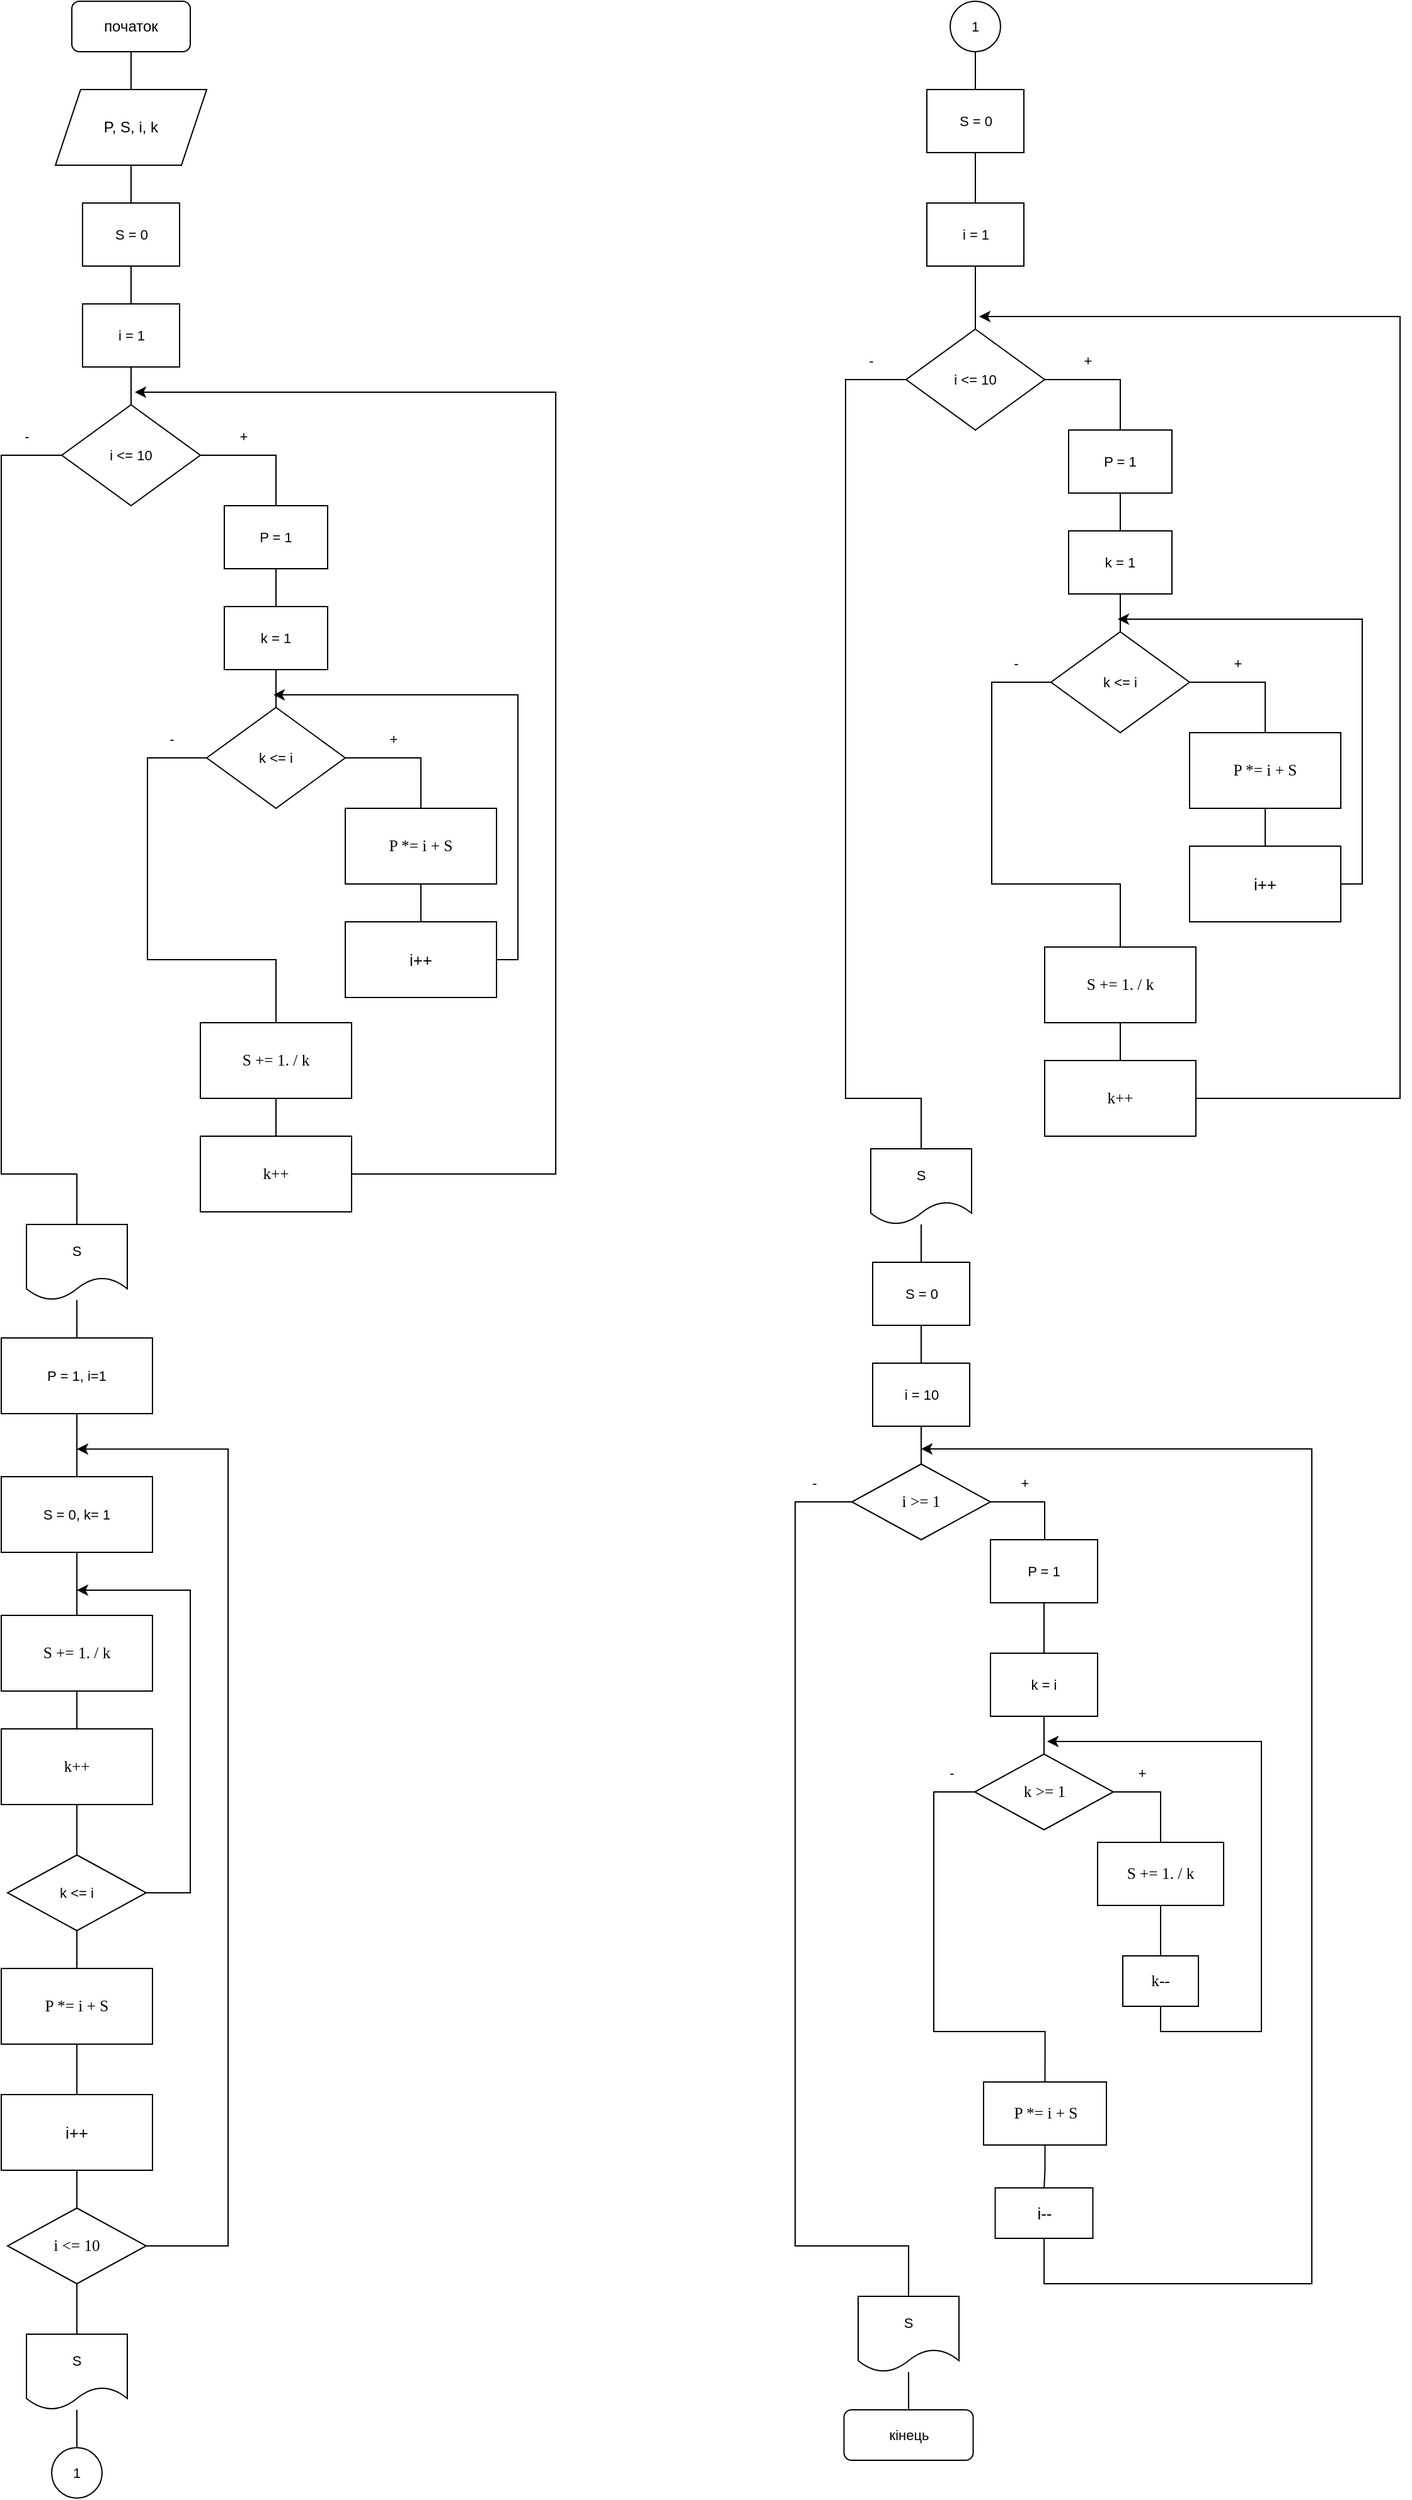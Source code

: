 <mxfile version="24.7.16">
  <diagram name="Сторінка-1" id="D6tI5AduePsdRQDRufaY">
    <mxGraphModel dx="1518" dy="614" grid="1" gridSize="10" guides="1" tooltips="1" connect="1" arrows="1" fold="1" page="1" pageScale="1" pageWidth="827" pageHeight="1169" math="0" shadow="0">
      <root>
        <mxCell id="0" />
        <mxCell id="1" parent="0" />
        <mxCell id="GrpmCBo9e22xvNcF5VD7-3" value="" style="edgeStyle=orthogonalEdgeStyle;rounded=0;orthogonalLoop=1;jettySize=auto;html=1;endArrow=none;endFill=0;" parent="1" source="GrpmCBo9e22xvNcF5VD7-1" target="GrpmCBo9e22xvNcF5VD7-2" edge="1">
          <mxGeometry relative="1" as="geometry" />
        </mxCell>
        <mxCell id="GrpmCBo9e22xvNcF5VD7-1" value="початок" style="rounded=1;whiteSpace=wrap;html=1;" parent="1" vertex="1">
          <mxGeometry x="56" y="20" width="94" height="40" as="geometry" />
        </mxCell>
        <mxCell id="GrpmCBo9e22xvNcF5VD7-5" value="" style="edgeStyle=orthogonalEdgeStyle;shape=connector;rounded=0;orthogonalLoop=1;jettySize=auto;html=1;strokeColor=default;align=center;verticalAlign=middle;fontFamily=Helvetica;fontSize=11;fontColor=default;labelBackgroundColor=default;endArrow=none;endFill=0;" parent="1" source="GrpmCBo9e22xvNcF5VD7-2" target="GrpmCBo9e22xvNcF5VD7-4" edge="1">
          <mxGeometry relative="1" as="geometry" />
        </mxCell>
        <mxCell id="GrpmCBo9e22xvNcF5VD7-2" value="P, S, i, k" style="shape=parallelogram;perimeter=parallelogramPerimeter;whiteSpace=wrap;html=1;fixedSize=1;" parent="1" vertex="1">
          <mxGeometry x="43" y="90" width="120" height="60" as="geometry" />
        </mxCell>
        <mxCell id="GrpmCBo9e22xvNcF5VD7-7" value="" style="edgeStyle=orthogonalEdgeStyle;shape=connector;rounded=0;orthogonalLoop=1;jettySize=auto;html=1;strokeColor=default;align=center;verticalAlign=middle;fontFamily=Helvetica;fontSize=11;fontColor=default;labelBackgroundColor=default;endArrow=none;endFill=0;" parent="1" source="GrpmCBo9e22xvNcF5VD7-4" target="GrpmCBo9e22xvNcF5VD7-6" edge="1">
          <mxGeometry relative="1" as="geometry" />
        </mxCell>
        <mxCell id="GrpmCBo9e22xvNcF5VD7-4" value="S = 0" style="rounded=0;whiteSpace=wrap;html=1;fontFamily=Helvetica;fontSize=11;fontColor=default;labelBackgroundColor=default;" parent="1" vertex="1">
          <mxGeometry x="64.5" y="180" width="77" height="50" as="geometry" />
        </mxCell>
        <mxCell id="GrpmCBo9e22xvNcF5VD7-9" value="" style="edgeStyle=orthogonalEdgeStyle;shape=connector;rounded=0;orthogonalLoop=1;jettySize=auto;html=1;strokeColor=default;align=center;verticalAlign=middle;fontFamily=Helvetica;fontSize=11;fontColor=default;labelBackgroundColor=default;endArrow=none;endFill=0;" parent="1" source="GrpmCBo9e22xvNcF5VD7-6" target="GrpmCBo9e22xvNcF5VD7-8" edge="1">
          <mxGeometry relative="1" as="geometry" />
        </mxCell>
        <mxCell id="GrpmCBo9e22xvNcF5VD7-6" value="i = 1" style="rounded=0;whiteSpace=wrap;html=1;fontFamily=Helvetica;fontSize=11;fontColor=default;labelBackgroundColor=default;" parent="1" vertex="1">
          <mxGeometry x="64.5" y="260" width="77" height="50" as="geometry" />
        </mxCell>
        <mxCell id="GrpmCBo9e22xvNcF5VD7-11" value="" style="edgeStyle=orthogonalEdgeStyle;shape=connector;rounded=0;orthogonalLoop=1;jettySize=auto;html=1;strokeColor=default;align=center;verticalAlign=middle;fontFamily=Helvetica;fontSize=11;fontColor=default;labelBackgroundColor=default;endArrow=none;endFill=0;" parent="1" source="GrpmCBo9e22xvNcF5VD7-8" target="GrpmCBo9e22xvNcF5VD7-10" edge="1">
          <mxGeometry relative="1" as="geometry">
            <Array as="points">
              <mxPoint x="218" y="380" />
            </Array>
          </mxGeometry>
        </mxCell>
        <mxCell id="GrpmCBo9e22xvNcF5VD7-30" style="edgeStyle=orthogonalEdgeStyle;shape=connector;rounded=0;orthogonalLoop=1;jettySize=auto;html=1;entryX=0.5;entryY=0;entryDx=0;entryDy=0;strokeColor=default;align=center;verticalAlign=middle;fontFamily=Helvetica;fontSize=11;fontColor=default;labelBackgroundColor=default;endArrow=none;endFill=0;" parent="1" source="GrpmCBo9e22xvNcF5VD7-8" target="GrpmCBo9e22xvNcF5VD7-29" edge="1">
          <mxGeometry relative="1" as="geometry">
            <Array as="points">
              <mxPoint y="380" />
              <mxPoint y="950" />
              <mxPoint x="60" y="950" />
            </Array>
          </mxGeometry>
        </mxCell>
        <mxCell id="GrpmCBo9e22xvNcF5VD7-8" value="i &amp;lt;= 10" style="rhombus;whiteSpace=wrap;html=1;fontFamily=Helvetica;fontSize=11;fontColor=default;labelBackgroundColor=default;" parent="1" vertex="1">
          <mxGeometry x="48" y="340" width="110" height="80" as="geometry" />
        </mxCell>
        <mxCell id="GrpmCBo9e22xvNcF5VD7-13" value="" style="edgeStyle=orthogonalEdgeStyle;shape=connector;rounded=0;orthogonalLoop=1;jettySize=auto;html=1;strokeColor=default;align=center;verticalAlign=middle;fontFamily=Helvetica;fontSize=11;fontColor=default;labelBackgroundColor=default;endArrow=none;endFill=0;" parent="1" source="GrpmCBo9e22xvNcF5VD7-10" target="GrpmCBo9e22xvNcF5VD7-12" edge="1">
          <mxGeometry relative="1" as="geometry" />
        </mxCell>
        <mxCell id="GrpmCBo9e22xvNcF5VD7-10" value="P = 1" style="whiteSpace=wrap;html=1;fontSize=11;labelBackgroundColor=default;" parent="1" vertex="1">
          <mxGeometry x="177" y="420" width="82" height="50" as="geometry" />
        </mxCell>
        <mxCell id="GrpmCBo9e22xvNcF5VD7-15" value="" style="edgeStyle=orthogonalEdgeStyle;shape=connector;rounded=0;orthogonalLoop=1;jettySize=auto;html=1;strokeColor=default;align=center;verticalAlign=middle;fontFamily=Helvetica;fontSize=11;fontColor=default;labelBackgroundColor=default;endArrow=none;endFill=0;" parent="1" source="GrpmCBo9e22xvNcF5VD7-12" target="GrpmCBo9e22xvNcF5VD7-14" edge="1">
          <mxGeometry relative="1" as="geometry" />
        </mxCell>
        <mxCell id="GrpmCBo9e22xvNcF5VD7-12" value="k = 1" style="whiteSpace=wrap;html=1;fontSize=11;labelBackgroundColor=default;" parent="1" vertex="1">
          <mxGeometry x="177" y="500" width="82" height="50" as="geometry" />
        </mxCell>
        <mxCell id="GrpmCBo9e22xvNcF5VD7-17" value="" style="edgeStyle=orthogonalEdgeStyle;shape=connector;rounded=0;orthogonalLoop=1;jettySize=auto;html=1;strokeColor=default;align=center;verticalAlign=middle;fontFamily=Helvetica;fontSize=11;fontColor=default;labelBackgroundColor=default;endArrow=none;endFill=0;" parent="1" source="GrpmCBo9e22xvNcF5VD7-14" target="GrpmCBo9e22xvNcF5VD7-16" edge="1">
          <mxGeometry relative="1" as="geometry">
            <Array as="points">
              <mxPoint x="333" y="620" />
            </Array>
          </mxGeometry>
        </mxCell>
        <mxCell id="GrpmCBo9e22xvNcF5VD7-22" style="edgeStyle=orthogonalEdgeStyle;shape=connector;rounded=0;orthogonalLoop=1;jettySize=auto;html=1;entryX=0.5;entryY=0;entryDx=0;entryDy=0;strokeColor=default;align=center;verticalAlign=middle;fontFamily=Helvetica;fontSize=11;fontColor=default;labelBackgroundColor=default;endArrow=none;endFill=0;" parent="1" source="GrpmCBo9e22xvNcF5VD7-14" target="GrpmCBo9e22xvNcF5VD7-21" edge="1">
          <mxGeometry relative="1" as="geometry">
            <Array as="points">
              <mxPoint x="116" y="620" />
              <mxPoint x="116" y="780" />
              <mxPoint x="218" y="780" />
            </Array>
          </mxGeometry>
        </mxCell>
        <mxCell id="GrpmCBo9e22xvNcF5VD7-14" value="k &amp;lt;= i" style="rhombus;whiteSpace=wrap;html=1;fontFamily=Helvetica;fontSize=11;fontColor=default;labelBackgroundColor=default;" parent="1" vertex="1">
          <mxGeometry x="163" y="580" width="110" height="80" as="geometry" />
        </mxCell>
        <mxCell id="GrpmCBo9e22xvNcF5VD7-19" value="" style="edgeStyle=orthogonalEdgeStyle;shape=connector;rounded=0;orthogonalLoop=1;jettySize=auto;html=1;strokeColor=default;align=center;verticalAlign=middle;fontFamily=Helvetica;fontSize=11;fontColor=default;labelBackgroundColor=default;endArrow=none;endFill=0;" parent="1" source="GrpmCBo9e22xvNcF5VD7-16" target="GrpmCBo9e22xvNcF5VD7-18" edge="1">
          <mxGeometry relative="1" as="geometry" />
        </mxCell>
        <mxCell id="GrpmCBo9e22xvNcF5VD7-16" value="&lt;span style=&quot;font-family: &amp;quot;Cascadia Mono&amp;quot;; font-size: 12.667px;&quot;&gt;P *= i + S&lt;/span&gt;" style="whiteSpace=wrap;html=1;fontSize=11;labelBackgroundColor=default;" parent="1" vertex="1">
          <mxGeometry x="273" y="660" width="120" height="60" as="geometry" />
        </mxCell>
        <mxCell id="GrpmCBo9e22xvNcF5VD7-20" style="edgeStyle=orthogonalEdgeStyle;shape=connector;rounded=0;orthogonalLoop=1;jettySize=auto;html=1;strokeColor=default;align=center;verticalAlign=middle;fontFamily=Helvetica;fontSize=11;fontColor=default;labelBackgroundColor=default;endArrow=classic;endFill=1;" parent="1" source="GrpmCBo9e22xvNcF5VD7-18" edge="1">
          <mxGeometry relative="1" as="geometry">
            <mxPoint x="216" y="570" as="targetPoint" />
            <Array as="points">
              <mxPoint x="410" y="780" />
              <mxPoint x="410" y="570" />
            </Array>
          </mxGeometry>
        </mxCell>
        <mxCell id="GrpmCBo9e22xvNcF5VD7-18" value="i++" style="whiteSpace=wrap;html=1;fontSize=13;labelBackgroundColor=default;" parent="1" vertex="1">
          <mxGeometry x="273" y="750" width="120" height="60" as="geometry" />
        </mxCell>
        <mxCell id="GrpmCBo9e22xvNcF5VD7-24" value="" style="edgeStyle=orthogonalEdgeStyle;shape=connector;rounded=0;orthogonalLoop=1;jettySize=auto;html=1;strokeColor=default;align=center;verticalAlign=middle;fontFamily=Helvetica;fontSize=11;fontColor=default;labelBackgroundColor=default;endArrow=none;endFill=0;" parent="1" source="GrpmCBo9e22xvNcF5VD7-21" target="GrpmCBo9e22xvNcF5VD7-23" edge="1">
          <mxGeometry relative="1" as="geometry" />
        </mxCell>
        <mxCell id="GrpmCBo9e22xvNcF5VD7-21" value="&lt;span style=&quot;font-family: &amp;quot;Cascadia Mono&amp;quot;; font-size: 12.667px;&quot;&gt;S += 1. / k&lt;/span&gt;" style="whiteSpace=wrap;html=1;fontSize=11;labelBackgroundColor=default;" parent="1" vertex="1">
          <mxGeometry x="158" y="830" width="120" height="60" as="geometry" />
        </mxCell>
        <mxCell id="GrpmCBo9e22xvNcF5VD7-25" style="edgeStyle=orthogonalEdgeStyle;shape=connector;rounded=0;orthogonalLoop=1;jettySize=auto;html=1;strokeColor=default;align=center;verticalAlign=middle;fontFamily=Helvetica;fontSize=11;fontColor=default;labelBackgroundColor=default;endArrow=classic;endFill=1;" parent="1" source="GrpmCBo9e22xvNcF5VD7-23" edge="1">
          <mxGeometry relative="1" as="geometry">
            <mxPoint x="106" y="330" as="targetPoint" />
            <Array as="points">
              <mxPoint x="440" y="950" />
              <mxPoint x="440" y="330" />
            </Array>
          </mxGeometry>
        </mxCell>
        <mxCell id="GrpmCBo9e22xvNcF5VD7-23" value="&lt;font face=&quot;Cascadia Mono&quot;&gt;&lt;span style=&quot;font-size: 12.667px;&quot;&gt;k++&lt;/span&gt;&lt;/font&gt;" style="whiteSpace=wrap;html=1;fontSize=11;labelBackgroundColor=default;" parent="1" vertex="1">
          <mxGeometry x="158" y="920" width="120" height="60" as="geometry" />
        </mxCell>
        <mxCell id="GrpmCBo9e22xvNcF5VD7-26" value="+" style="text;html=1;align=center;verticalAlign=middle;resizable=0;points=[];autosize=1;strokeColor=none;fillColor=none;fontFamily=Helvetica;fontSize=11;fontColor=default;labelBackgroundColor=default;" parent="1" vertex="1">
          <mxGeometry x="296" y="590" width="30" height="30" as="geometry" />
        </mxCell>
        <mxCell id="GrpmCBo9e22xvNcF5VD7-27" value="+" style="text;html=1;align=center;verticalAlign=middle;resizable=0;points=[];autosize=1;strokeColor=none;fillColor=none;fontFamily=Helvetica;fontSize=11;fontColor=default;labelBackgroundColor=default;" parent="1" vertex="1">
          <mxGeometry x="177" y="350" width="30" height="30" as="geometry" />
        </mxCell>
        <mxCell id="GrpmCBo9e22xvNcF5VD7-28" value="-" style="text;html=1;align=center;verticalAlign=middle;resizable=0;points=[];autosize=1;strokeColor=none;fillColor=none;fontFamily=Helvetica;fontSize=11;fontColor=default;labelBackgroundColor=default;" parent="1" vertex="1">
          <mxGeometry x="120" y="590" width="30" height="30" as="geometry" />
        </mxCell>
        <mxCell id="GrpmCBo9e22xvNcF5VD7-32" value="" style="edgeStyle=orthogonalEdgeStyle;shape=connector;rounded=0;orthogonalLoop=1;jettySize=auto;html=1;strokeColor=default;align=center;verticalAlign=middle;fontFamily=Helvetica;fontSize=11;fontColor=default;labelBackgroundColor=default;endArrow=none;endFill=0;entryX=0.5;entryY=0;entryDx=0;entryDy=0;" parent="1" source="GrpmCBo9e22xvNcF5VD7-29" target="GrpmCBo9e22xvNcF5VD7-33" edge="1">
          <mxGeometry relative="1" as="geometry">
            <mxPoint x="60" y="1080.0" as="targetPoint" />
          </mxGeometry>
        </mxCell>
        <mxCell id="GrpmCBo9e22xvNcF5VD7-29" value="S" style="shape=document;whiteSpace=wrap;html=1;boundedLbl=1;fontFamily=Helvetica;fontSize=11;fontColor=default;labelBackgroundColor=default;" parent="1" vertex="1">
          <mxGeometry x="20" y="990" width="80" height="60" as="geometry" />
        </mxCell>
        <mxCell id="GrpmCBo9e22xvNcF5VD7-36" value="" style="edgeStyle=orthogonalEdgeStyle;shape=connector;rounded=0;orthogonalLoop=1;jettySize=auto;html=1;strokeColor=default;align=center;verticalAlign=middle;fontFamily=Helvetica;fontSize=11;fontColor=default;labelBackgroundColor=default;endArrow=none;endFill=0;" parent="1" source="GrpmCBo9e22xvNcF5VD7-33" target="GrpmCBo9e22xvNcF5VD7-35" edge="1">
          <mxGeometry relative="1" as="geometry" />
        </mxCell>
        <mxCell id="GrpmCBo9e22xvNcF5VD7-33" value="P = 1, i=1" style="whiteSpace=wrap;html=1;fontSize=11;labelBackgroundColor=default;" parent="1" vertex="1">
          <mxGeometry y="1080" width="120" height="60" as="geometry" />
        </mxCell>
        <mxCell id="GrpmCBo9e22xvNcF5VD7-38" value="" style="edgeStyle=orthogonalEdgeStyle;shape=connector;rounded=0;orthogonalLoop=1;jettySize=auto;html=1;strokeColor=default;align=center;verticalAlign=middle;fontFamily=Helvetica;fontSize=11;fontColor=default;labelBackgroundColor=default;endArrow=none;endFill=0;" parent="1" source="GrpmCBo9e22xvNcF5VD7-35" target="GrpmCBo9e22xvNcF5VD7-37" edge="1">
          <mxGeometry relative="1" as="geometry" />
        </mxCell>
        <mxCell id="GrpmCBo9e22xvNcF5VD7-35" value="S = 0, k= 1" style="whiteSpace=wrap;html=1;fontSize=11;labelBackgroundColor=default;" parent="1" vertex="1">
          <mxGeometry y="1190" width="120" height="60" as="geometry" />
        </mxCell>
        <mxCell id="GrpmCBo9e22xvNcF5VD7-40" value="" style="edgeStyle=orthogonalEdgeStyle;shape=connector;rounded=0;orthogonalLoop=1;jettySize=auto;html=1;strokeColor=default;align=center;verticalAlign=middle;fontFamily=Helvetica;fontSize=11;fontColor=default;labelBackgroundColor=default;endArrow=none;endFill=0;" parent="1" source="GrpmCBo9e22xvNcF5VD7-37" target="GrpmCBo9e22xvNcF5VD7-39" edge="1">
          <mxGeometry relative="1" as="geometry" />
        </mxCell>
        <mxCell id="GrpmCBo9e22xvNcF5VD7-37" value="&lt;span style=&quot;font-family: &amp;quot;Cascadia Mono&amp;quot;; font-size: 12.667px;&quot;&gt;S += 1. / k&lt;/span&gt;" style="whiteSpace=wrap;html=1;fontSize=11;labelBackgroundColor=default;" parent="1" vertex="1">
          <mxGeometry y="1300" width="120" height="60" as="geometry" />
        </mxCell>
        <mxCell id="GrpmCBo9e22xvNcF5VD7-42" value="" style="edgeStyle=orthogonalEdgeStyle;shape=connector;rounded=0;orthogonalLoop=1;jettySize=auto;html=1;strokeColor=default;align=center;verticalAlign=middle;fontFamily=Helvetica;fontSize=11;fontColor=default;labelBackgroundColor=default;endArrow=none;endFill=0;" parent="1" source="GrpmCBo9e22xvNcF5VD7-39" target="GrpmCBo9e22xvNcF5VD7-41" edge="1">
          <mxGeometry relative="1" as="geometry" />
        </mxCell>
        <mxCell id="GrpmCBo9e22xvNcF5VD7-39" value="&lt;font face=&quot;Cascadia Mono&quot;&gt;&lt;span style=&quot;font-size: 12.667px;&quot;&gt;k++&lt;/span&gt;&lt;/font&gt;" style="whiteSpace=wrap;html=1;fontSize=11;labelBackgroundColor=default;" parent="1" vertex="1">
          <mxGeometry y="1390" width="120" height="60" as="geometry" />
        </mxCell>
        <mxCell id="GrpmCBo9e22xvNcF5VD7-43" style="edgeStyle=orthogonalEdgeStyle;shape=connector;rounded=0;orthogonalLoop=1;jettySize=auto;html=1;strokeColor=default;align=center;verticalAlign=middle;fontFamily=Helvetica;fontSize=11;fontColor=default;labelBackgroundColor=default;endArrow=classic;endFill=1;" parent="1" source="GrpmCBo9e22xvNcF5VD7-41" edge="1">
          <mxGeometry relative="1" as="geometry">
            <mxPoint x="60" y="1280" as="targetPoint" />
            <Array as="points">
              <mxPoint x="150" y="1520" />
              <mxPoint x="150" y="1280" />
            </Array>
          </mxGeometry>
        </mxCell>
        <mxCell id="GrpmCBo9e22xvNcF5VD7-45" value="" style="edgeStyle=orthogonalEdgeStyle;shape=connector;rounded=0;orthogonalLoop=1;jettySize=auto;html=1;strokeColor=default;align=center;verticalAlign=middle;fontFamily=Helvetica;fontSize=11;fontColor=default;labelBackgroundColor=default;endArrow=none;endFill=0;" parent="1" source="GrpmCBo9e22xvNcF5VD7-41" target="GrpmCBo9e22xvNcF5VD7-44" edge="1">
          <mxGeometry relative="1" as="geometry" />
        </mxCell>
        <mxCell id="GrpmCBo9e22xvNcF5VD7-41" value="k &amp;lt;= i" style="rhombus;whiteSpace=wrap;html=1;fontFamily=Helvetica;fontSize=11;fontColor=default;labelBackgroundColor=default;" parent="1" vertex="1">
          <mxGeometry x="5" y="1490" width="110" height="60" as="geometry" />
        </mxCell>
        <mxCell id="GrpmCBo9e22xvNcF5VD7-47" value="" style="edgeStyle=orthogonalEdgeStyle;shape=connector;rounded=0;orthogonalLoop=1;jettySize=auto;html=1;strokeColor=default;align=center;verticalAlign=middle;fontFamily=Helvetica;fontSize=11;fontColor=default;labelBackgroundColor=default;endArrow=none;endFill=0;" parent="1" source="GrpmCBo9e22xvNcF5VD7-44" target="GrpmCBo9e22xvNcF5VD7-46" edge="1">
          <mxGeometry relative="1" as="geometry" />
        </mxCell>
        <mxCell id="GrpmCBo9e22xvNcF5VD7-44" value="&lt;span style=&quot;font-family: &amp;quot;Cascadia Mono&amp;quot;; font-size: 12.667px;&quot;&gt;P *= i + S&lt;/span&gt;" style="whiteSpace=wrap;html=1;fontSize=11;labelBackgroundColor=default;" parent="1" vertex="1">
          <mxGeometry y="1580" width="120" height="60" as="geometry" />
        </mxCell>
        <mxCell id="GrpmCBo9e22xvNcF5VD7-49" value="" style="edgeStyle=orthogonalEdgeStyle;shape=connector;rounded=0;orthogonalLoop=1;jettySize=auto;html=1;strokeColor=default;align=center;verticalAlign=middle;fontFamily=Helvetica;fontSize=11;fontColor=default;labelBackgroundColor=default;endArrow=none;endFill=0;" parent="1" source="GrpmCBo9e22xvNcF5VD7-46" target="GrpmCBo9e22xvNcF5VD7-48" edge="1">
          <mxGeometry relative="1" as="geometry" />
        </mxCell>
        <mxCell id="GrpmCBo9e22xvNcF5VD7-46" value="i++" style="whiteSpace=wrap;html=1;fontSize=13;labelBackgroundColor=default;" parent="1" vertex="1">
          <mxGeometry y="1680" width="120" height="60" as="geometry" />
        </mxCell>
        <mxCell id="GrpmCBo9e22xvNcF5VD7-50" style="edgeStyle=orthogonalEdgeStyle;shape=connector;rounded=0;orthogonalLoop=1;jettySize=auto;html=1;strokeColor=default;align=center;verticalAlign=middle;fontFamily=Helvetica;fontSize=11;fontColor=default;labelBackgroundColor=default;endArrow=classic;endFill=1;" parent="1" source="GrpmCBo9e22xvNcF5VD7-48" edge="1">
          <mxGeometry relative="1" as="geometry">
            <mxPoint x="60" y="1168.118" as="targetPoint" />
            <Array as="points">
              <mxPoint x="180" y="1800" />
              <mxPoint x="180" y="1168" />
            </Array>
          </mxGeometry>
        </mxCell>
        <mxCell id="GrpmCBo9e22xvNcF5VD7-52" value="" style="edgeStyle=orthogonalEdgeStyle;shape=connector;rounded=0;orthogonalLoop=1;jettySize=auto;html=1;strokeColor=default;align=center;verticalAlign=middle;fontFamily=Helvetica;fontSize=11;fontColor=default;labelBackgroundColor=default;endArrow=none;endFill=0;" parent="1" source="GrpmCBo9e22xvNcF5VD7-48" target="GrpmCBo9e22xvNcF5VD7-51" edge="1">
          <mxGeometry relative="1" as="geometry" />
        </mxCell>
        <mxCell id="GrpmCBo9e22xvNcF5VD7-48" value="&lt;span style=&quot;font-size: 9.5pt; line-height: 106%; font-family: &amp;quot;Cascadia Mono&amp;quot;; background-image: initial; background-position: initial; background-size: initial; background-repeat: initial; background-attachment: initial; background-origin: initial; background-clip: initial;&quot; lang=&quot;EN-US&quot;&gt;i &amp;lt;= 10&lt;/span&gt;" style="rhombus;whiteSpace=wrap;html=1;fontFamily=Helvetica;fontSize=11;fontColor=default;labelBackgroundColor=default;" parent="1" vertex="1">
          <mxGeometry x="5" y="1770" width="110" height="60" as="geometry" />
        </mxCell>
        <mxCell id="GrpmCBo9e22xvNcF5VD7-54" value="" style="edgeStyle=orthogonalEdgeStyle;shape=connector;rounded=0;orthogonalLoop=1;jettySize=auto;html=1;strokeColor=default;align=center;verticalAlign=middle;fontFamily=Helvetica;fontSize=11;fontColor=default;labelBackgroundColor=default;endArrow=none;endFill=0;" parent="1" source="GrpmCBo9e22xvNcF5VD7-51" target="GrpmCBo9e22xvNcF5VD7-53" edge="1">
          <mxGeometry relative="1" as="geometry" />
        </mxCell>
        <mxCell id="GrpmCBo9e22xvNcF5VD7-51" value="S" style="shape=document;whiteSpace=wrap;html=1;boundedLbl=1;fontFamily=Helvetica;fontSize=11;fontColor=default;labelBackgroundColor=default;" parent="1" vertex="1">
          <mxGeometry x="20" y="1870" width="80" height="60" as="geometry" />
        </mxCell>
        <mxCell id="GrpmCBo9e22xvNcF5VD7-53" value="1" style="ellipse;whiteSpace=wrap;html=1;fontSize=11;labelBackgroundColor=default;" parent="1" vertex="1">
          <mxGeometry x="40" y="1960" width="40" height="40" as="geometry" />
        </mxCell>
        <mxCell id="GrpmCBo9e22xvNcF5VD7-57" value="" style="edgeStyle=orthogonalEdgeStyle;shape=connector;rounded=0;orthogonalLoop=1;jettySize=auto;html=1;strokeColor=default;align=center;verticalAlign=middle;fontFamily=Helvetica;fontSize=11;fontColor=default;labelBackgroundColor=default;endArrow=none;endFill=0;" parent="1" source="GrpmCBo9e22xvNcF5VD7-55" target="GrpmCBo9e22xvNcF5VD7-56" edge="1">
          <mxGeometry relative="1" as="geometry" />
        </mxCell>
        <mxCell id="GrpmCBo9e22xvNcF5VD7-55" value="1" style="ellipse;whiteSpace=wrap;html=1;aspect=fixed;fontFamily=Helvetica;fontSize=11;fontColor=default;labelBackgroundColor=default;" parent="1" vertex="1">
          <mxGeometry x="753" y="20" width="40" height="40" as="geometry" />
        </mxCell>
        <mxCell id="GrpmCBo9e22xvNcF5VD7-59" value="" style="edgeStyle=orthogonalEdgeStyle;shape=connector;rounded=0;orthogonalLoop=1;jettySize=auto;html=1;strokeColor=default;align=center;verticalAlign=middle;fontFamily=Helvetica;fontSize=11;fontColor=default;labelBackgroundColor=default;endArrow=none;endFill=0;" parent="1" source="GrpmCBo9e22xvNcF5VD7-56" target="GrpmCBo9e22xvNcF5VD7-58" edge="1">
          <mxGeometry relative="1" as="geometry" />
        </mxCell>
        <mxCell id="GrpmCBo9e22xvNcF5VD7-56" value="S = 0" style="rounded=0;whiteSpace=wrap;html=1;fontFamily=Helvetica;fontSize=11;fontColor=default;labelBackgroundColor=default;" parent="1" vertex="1">
          <mxGeometry x="734.5" y="90" width="77" height="50" as="geometry" />
        </mxCell>
        <mxCell id="GrpmCBo9e22xvNcF5VD7-85" value="" style="edgeStyle=orthogonalEdgeStyle;shape=connector;rounded=0;orthogonalLoop=1;jettySize=auto;html=1;strokeColor=default;align=center;verticalAlign=middle;fontFamily=Helvetica;fontSize=11;fontColor=default;labelBackgroundColor=default;endArrow=none;endFill=0;" parent="1" source="GrpmCBo9e22xvNcF5VD7-58" target="GrpmCBo9e22xvNcF5VD7-65" edge="1">
          <mxGeometry relative="1" as="geometry" />
        </mxCell>
        <mxCell id="GrpmCBo9e22xvNcF5VD7-58" value="i = 1" style="rounded=0;whiteSpace=wrap;html=1;fontFamily=Helvetica;fontSize=11;fontColor=default;labelBackgroundColor=default;" parent="1" vertex="1">
          <mxGeometry x="734.5" y="180" width="77" height="50" as="geometry" />
        </mxCell>
        <mxCell id="GrpmCBo9e22xvNcF5VD7-63" value="" style="edgeStyle=orthogonalEdgeStyle;shape=connector;rounded=0;orthogonalLoop=1;jettySize=auto;html=1;strokeColor=default;align=center;verticalAlign=middle;fontFamily=Helvetica;fontSize=11;fontColor=default;labelBackgroundColor=default;endArrow=none;endFill=0;" parent="1" source="GrpmCBo9e22xvNcF5VD7-65" target="GrpmCBo9e22xvNcF5VD7-67" edge="1">
          <mxGeometry relative="1" as="geometry">
            <Array as="points">
              <mxPoint x="888" y="320" />
            </Array>
          </mxGeometry>
        </mxCell>
        <mxCell id="GrpmCBo9e22xvNcF5VD7-64" style="edgeStyle=orthogonalEdgeStyle;shape=connector;rounded=0;orthogonalLoop=1;jettySize=auto;html=1;entryX=0.5;entryY=0;entryDx=0;entryDy=0;strokeColor=default;align=center;verticalAlign=middle;fontFamily=Helvetica;fontSize=11;fontColor=default;labelBackgroundColor=default;endArrow=none;endFill=0;" parent="1" source="GrpmCBo9e22xvNcF5VD7-65" target="GrpmCBo9e22xvNcF5VD7-84" edge="1">
          <mxGeometry relative="1" as="geometry">
            <Array as="points">
              <mxPoint x="670" y="320" />
              <mxPoint x="670" y="890" />
              <mxPoint x="730" y="890" />
            </Array>
          </mxGeometry>
        </mxCell>
        <mxCell id="GrpmCBo9e22xvNcF5VD7-65" value="i &amp;lt;= 10" style="rhombus;whiteSpace=wrap;html=1;fontFamily=Helvetica;fontSize=11;fontColor=default;labelBackgroundColor=default;" parent="1" vertex="1">
          <mxGeometry x="718" y="280" width="110" height="80" as="geometry" />
        </mxCell>
        <mxCell id="GrpmCBo9e22xvNcF5VD7-66" value="" style="edgeStyle=orthogonalEdgeStyle;shape=connector;rounded=0;orthogonalLoop=1;jettySize=auto;html=1;strokeColor=default;align=center;verticalAlign=middle;fontFamily=Helvetica;fontSize=11;fontColor=default;labelBackgroundColor=default;endArrow=none;endFill=0;" parent="1" source="GrpmCBo9e22xvNcF5VD7-67" target="GrpmCBo9e22xvNcF5VD7-69" edge="1">
          <mxGeometry relative="1" as="geometry" />
        </mxCell>
        <mxCell id="GrpmCBo9e22xvNcF5VD7-67" value="P = 1" style="whiteSpace=wrap;html=1;fontSize=11;labelBackgroundColor=default;" parent="1" vertex="1">
          <mxGeometry x="847" y="360" width="82" height="50" as="geometry" />
        </mxCell>
        <mxCell id="GrpmCBo9e22xvNcF5VD7-68" value="" style="edgeStyle=orthogonalEdgeStyle;shape=connector;rounded=0;orthogonalLoop=1;jettySize=auto;html=1;strokeColor=default;align=center;verticalAlign=middle;fontFamily=Helvetica;fontSize=11;fontColor=default;labelBackgroundColor=default;endArrow=none;endFill=0;" parent="1" source="GrpmCBo9e22xvNcF5VD7-69" target="GrpmCBo9e22xvNcF5VD7-72" edge="1">
          <mxGeometry relative="1" as="geometry" />
        </mxCell>
        <mxCell id="GrpmCBo9e22xvNcF5VD7-69" value="k = 1" style="whiteSpace=wrap;html=1;fontSize=11;labelBackgroundColor=default;" parent="1" vertex="1">
          <mxGeometry x="847" y="440" width="82" height="50" as="geometry" />
        </mxCell>
        <mxCell id="GrpmCBo9e22xvNcF5VD7-70" value="" style="edgeStyle=orthogonalEdgeStyle;shape=connector;rounded=0;orthogonalLoop=1;jettySize=auto;html=1;strokeColor=default;align=center;verticalAlign=middle;fontFamily=Helvetica;fontSize=11;fontColor=default;labelBackgroundColor=default;endArrow=none;endFill=0;" parent="1" source="GrpmCBo9e22xvNcF5VD7-72" target="GrpmCBo9e22xvNcF5VD7-74" edge="1">
          <mxGeometry relative="1" as="geometry">
            <Array as="points">
              <mxPoint x="1003" y="560" />
            </Array>
          </mxGeometry>
        </mxCell>
        <mxCell id="GrpmCBo9e22xvNcF5VD7-71" style="edgeStyle=orthogonalEdgeStyle;shape=connector;rounded=0;orthogonalLoop=1;jettySize=auto;html=1;entryX=0.5;entryY=0;entryDx=0;entryDy=0;strokeColor=default;align=center;verticalAlign=middle;fontFamily=Helvetica;fontSize=11;fontColor=default;labelBackgroundColor=default;endArrow=none;endFill=0;" parent="1" source="GrpmCBo9e22xvNcF5VD7-72" target="GrpmCBo9e22xvNcF5VD7-78" edge="1">
          <mxGeometry relative="1" as="geometry">
            <Array as="points">
              <mxPoint x="786" y="560" />
              <mxPoint x="786" y="720" />
              <mxPoint x="888" y="720" />
            </Array>
          </mxGeometry>
        </mxCell>
        <mxCell id="GrpmCBo9e22xvNcF5VD7-72" value="k &amp;lt;= i" style="rhombus;whiteSpace=wrap;html=1;fontFamily=Helvetica;fontSize=11;fontColor=default;labelBackgroundColor=default;" parent="1" vertex="1">
          <mxGeometry x="833" y="520" width="110" height="80" as="geometry" />
        </mxCell>
        <mxCell id="GrpmCBo9e22xvNcF5VD7-73" value="" style="edgeStyle=orthogonalEdgeStyle;shape=connector;rounded=0;orthogonalLoop=1;jettySize=auto;html=1;strokeColor=default;align=center;verticalAlign=middle;fontFamily=Helvetica;fontSize=11;fontColor=default;labelBackgroundColor=default;endArrow=none;endFill=0;" parent="1" source="GrpmCBo9e22xvNcF5VD7-74" target="GrpmCBo9e22xvNcF5VD7-76" edge="1">
          <mxGeometry relative="1" as="geometry" />
        </mxCell>
        <mxCell id="GrpmCBo9e22xvNcF5VD7-74" value="&lt;span style=&quot;font-family: &amp;quot;Cascadia Mono&amp;quot;; font-size: 12.667px;&quot;&gt;P *= i + S&lt;/span&gt;" style="whiteSpace=wrap;html=1;fontSize=11;labelBackgroundColor=default;" parent="1" vertex="1">
          <mxGeometry x="943" y="600" width="120" height="60" as="geometry" />
        </mxCell>
        <mxCell id="GrpmCBo9e22xvNcF5VD7-75" style="edgeStyle=orthogonalEdgeStyle;shape=connector;rounded=0;orthogonalLoop=1;jettySize=auto;html=1;strokeColor=default;align=center;verticalAlign=middle;fontFamily=Helvetica;fontSize=11;fontColor=default;labelBackgroundColor=default;endArrow=classic;endFill=1;" parent="1" source="GrpmCBo9e22xvNcF5VD7-76" edge="1">
          <mxGeometry relative="1" as="geometry">
            <mxPoint x="886" y="510" as="targetPoint" />
            <Array as="points">
              <mxPoint x="1080" y="720" />
              <mxPoint x="1080" y="510" />
            </Array>
          </mxGeometry>
        </mxCell>
        <mxCell id="GrpmCBo9e22xvNcF5VD7-76" value="i++" style="whiteSpace=wrap;html=1;fontSize=13;labelBackgroundColor=default;" parent="1" vertex="1">
          <mxGeometry x="943" y="690" width="120" height="60" as="geometry" />
        </mxCell>
        <mxCell id="GrpmCBo9e22xvNcF5VD7-77" value="" style="edgeStyle=orthogonalEdgeStyle;shape=connector;rounded=0;orthogonalLoop=1;jettySize=auto;html=1;strokeColor=default;align=center;verticalAlign=middle;fontFamily=Helvetica;fontSize=11;fontColor=default;labelBackgroundColor=default;endArrow=none;endFill=0;" parent="1" source="GrpmCBo9e22xvNcF5VD7-78" target="GrpmCBo9e22xvNcF5VD7-80" edge="1">
          <mxGeometry relative="1" as="geometry" />
        </mxCell>
        <mxCell id="GrpmCBo9e22xvNcF5VD7-78" value="&lt;span style=&quot;font-family: &amp;quot;Cascadia Mono&amp;quot;; font-size: 12.667px;&quot;&gt;S += 1. / k&lt;/span&gt;" style="whiteSpace=wrap;html=1;fontSize=11;labelBackgroundColor=default;" parent="1" vertex="1">
          <mxGeometry x="828" y="770" width="120" height="60" as="geometry" />
        </mxCell>
        <mxCell id="GrpmCBo9e22xvNcF5VD7-79" style="edgeStyle=orthogonalEdgeStyle;shape=connector;rounded=0;orthogonalLoop=1;jettySize=auto;html=1;strokeColor=default;align=center;verticalAlign=middle;fontFamily=Helvetica;fontSize=11;fontColor=default;labelBackgroundColor=default;endArrow=classic;endFill=1;" parent="1" source="GrpmCBo9e22xvNcF5VD7-80" edge="1">
          <mxGeometry relative="1" as="geometry">
            <mxPoint x="776" y="270" as="targetPoint" />
            <Array as="points">
              <mxPoint x="1110" y="890" />
              <mxPoint x="1110" y="270" />
            </Array>
          </mxGeometry>
        </mxCell>
        <mxCell id="GrpmCBo9e22xvNcF5VD7-80" value="&lt;font face=&quot;Cascadia Mono&quot;&gt;&lt;span style=&quot;font-size: 12.667px;&quot;&gt;k++&lt;/span&gt;&lt;/font&gt;" style="whiteSpace=wrap;html=1;fontSize=11;labelBackgroundColor=default;" parent="1" vertex="1">
          <mxGeometry x="828" y="860" width="120" height="60" as="geometry" />
        </mxCell>
        <mxCell id="GrpmCBo9e22xvNcF5VD7-81" value="+" style="text;html=1;align=center;verticalAlign=middle;resizable=0;points=[];autosize=1;strokeColor=none;fillColor=none;fontFamily=Helvetica;fontSize=11;fontColor=default;labelBackgroundColor=default;" parent="1" vertex="1">
          <mxGeometry x="966" y="530" width="30" height="30" as="geometry" />
        </mxCell>
        <mxCell id="GrpmCBo9e22xvNcF5VD7-82" value="+" style="text;html=1;align=center;verticalAlign=middle;resizable=0;points=[];autosize=1;strokeColor=none;fillColor=none;fontFamily=Helvetica;fontSize=11;fontColor=default;labelBackgroundColor=default;" parent="1" vertex="1">
          <mxGeometry x="847" y="290" width="30" height="30" as="geometry" />
        </mxCell>
        <mxCell id="GrpmCBo9e22xvNcF5VD7-83" value="-" style="text;html=1;align=center;verticalAlign=middle;resizable=0;points=[];autosize=1;strokeColor=none;fillColor=none;fontFamily=Helvetica;fontSize=11;fontColor=default;labelBackgroundColor=default;" parent="1" vertex="1">
          <mxGeometry x="790" y="530" width="30" height="30" as="geometry" />
        </mxCell>
        <mxCell id="GrpmCBo9e22xvNcF5VD7-87" value="" style="edgeStyle=orthogonalEdgeStyle;shape=connector;rounded=0;orthogonalLoop=1;jettySize=auto;html=1;strokeColor=default;align=center;verticalAlign=middle;fontFamily=Helvetica;fontSize=11;fontColor=default;labelBackgroundColor=default;endArrow=none;endFill=0;" parent="1" source="GrpmCBo9e22xvNcF5VD7-84" target="GrpmCBo9e22xvNcF5VD7-86" edge="1">
          <mxGeometry relative="1" as="geometry" />
        </mxCell>
        <mxCell id="GrpmCBo9e22xvNcF5VD7-84" value="S" style="shape=document;whiteSpace=wrap;html=1;boundedLbl=1;fontFamily=Helvetica;fontSize=11;fontColor=default;labelBackgroundColor=default;" parent="1" vertex="1">
          <mxGeometry x="690" y="930" width="80" height="60" as="geometry" />
        </mxCell>
        <mxCell id="GrpmCBo9e22xvNcF5VD7-89" value="" style="edgeStyle=orthogonalEdgeStyle;shape=connector;rounded=0;orthogonalLoop=1;jettySize=auto;html=1;strokeColor=default;align=center;verticalAlign=middle;fontFamily=Helvetica;fontSize=11;fontColor=default;labelBackgroundColor=default;endArrow=none;endFill=0;" parent="1" source="GrpmCBo9e22xvNcF5VD7-86" target="GrpmCBo9e22xvNcF5VD7-88" edge="1">
          <mxGeometry relative="1" as="geometry" />
        </mxCell>
        <mxCell id="GrpmCBo9e22xvNcF5VD7-86" value="S = 0" style="rounded=0;whiteSpace=wrap;html=1;fontFamily=Helvetica;fontSize=11;fontColor=default;labelBackgroundColor=default;" parent="1" vertex="1">
          <mxGeometry x="691.5" y="1020" width="77" height="50" as="geometry" />
        </mxCell>
        <mxCell id="GrpmCBo9e22xvNcF5VD7-91" value="" style="edgeStyle=orthogonalEdgeStyle;shape=connector;rounded=0;orthogonalLoop=1;jettySize=auto;html=1;strokeColor=default;align=center;verticalAlign=middle;fontFamily=Helvetica;fontSize=11;fontColor=default;labelBackgroundColor=default;endArrow=none;endFill=0;" parent="1" source="GrpmCBo9e22xvNcF5VD7-88" target="GrpmCBo9e22xvNcF5VD7-90" edge="1">
          <mxGeometry relative="1" as="geometry" />
        </mxCell>
        <mxCell id="GrpmCBo9e22xvNcF5VD7-88" value="i = 10" style="rounded=0;whiteSpace=wrap;html=1;fontFamily=Helvetica;fontSize=11;fontColor=default;labelBackgroundColor=default;" parent="1" vertex="1">
          <mxGeometry x="691.5" y="1100" width="77" height="50" as="geometry" />
        </mxCell>
        <mxCell id="GrpmCBo9e22xvNcF5VD7-93" value="" style="edgeStyle=orthogonalEdgeStyle;shape=connector;rounded=0;orthogonalLoop=1;jettySize=auto;html=1;strokeColor=default;align=center;verticalAlign=middle;fontFamily=Helvetica;fontSize=11;fontColor=default;labelBackgroundColor=default;endArrow=none;endFill=0;" parent="1" source="GrpmCBo9e22xvNcF5VD7-90" target="GrpmCBo9e22xvNcF5VD7-92" edge="1">
          <mxGeometry relative="1" as="geometry">
            <Array as="points">
              <mxPoint x="828" y="1210" />
            </Array>
          </mxGeometry>
        </mxCell>
        <mxCell id="GrpmCBo9e22xvNcF5VD7-113" style="edgeStyle=orthogonalEdgeStyle;shape=connector;rounded=0;orthogonalLoop=1;jettySize=auto;html=1;strokeColor=default;align=center;verticalAlign=middle;fontFamily=Helvetica;fontSize=11;fontColor=default;labelBackgroundColor=default;endArrow=none;endFill=0;entryX=0.5;entryY=0;entryDx=0;entryDy=0;" parent="1" source="GrpmCBo9e22xvNcF5VD7-90" target="GrpmCBo9e22xvNcF5VD7-115" edge="1">
          <mxGeometry relative="1" as="geometry">
            <mxPoint x="720" y="1840" as="targetPoint" />
            <Array as="points">
              <mxPoint x="630" y="1210" />
              <mxPoint x="630" y="1800" />
              <mxPoint x="720" y="1800" />
            </Array>
          </mxGeometry>
        </mxCell>
        <mxCell id="GrpmCBo9e22xvNcF5VD7-90" value="&lt;span style=&quot;font-size: 9.5pt; line-height: 106%; font-family: &amp;quot;Cascadia Mono&amp;quot;; background-image: initial; background-position: initial; background-size: initial; background-repeat: initial; background-attachment: initial; background-origin: initial; background-clip: initial;&quot; lang=&quot;EN-US&quot;&gt;i &amp;gt;= 1&lt;/span&gt;" style="rhombus;whiteSpace=wrap;html=1;fontFamily=Helvetica;fontSize=11;fontColor=default;labelBackgroundColor=default;" parent="1" vertex="1">
          <mxGeometry x="675" y="1180" width="110" height="60" as="geometry" />
        </mxCell>
        <mxCell id="GrpmCBo9e22xvNcF5VD7-99" value="" style="edgeStyle=orthogonalEdgeStyle;shape=connector;rounded=0;orthogonalLoop=1;jettySize=auto;html=1;strokeColor=default;align=center;verticalAlign=middle;fontFamily=Helvetica;fontSize=11;fontColor=default;labelBackgroundColor=default;endArrow=none;endFill=0;" parent="1" source="GrpmCBo9e22xvNcF5VD7-92" target="GrpmCBo9e22xvNcF5VD7-98" edge="1">
          <mxGeometry relative="1" as="geometry" />
        </mxCell>
        <mxCell id="GrpmCBo9e22xvNcF5VD7-92" value="P = 1" style="whiteSpace=wrap;html=1;fontSize=11;labelBackgroundColor=default;" parent="1" vertex="1">
          <mxGeometry x="785" y="1240" width="85" height="50" as="geometry" />
        </mxCell>
        <mxCell id="GrpmCBo9e22xvNcF5VD7-94" value="+" style="text;html=1;align=center;verticalAlign=middle;resizable=0;points=[];autosize=1;strokeColor=none;fillColor=none;fontFamily=Helvetica;fontSize=11;fontColor=default;labelBackgroundColor=default;" parent="1" vertex="1">
          <mxGeometry x="797" y="1180" width="30" height="30" as="geometry" />
        </mxCell>
        <mxCell id="GrpmCBo9e22xvNcF5VD7-95" value="-" style="text;html=1;align=center;verticalAlign=middle;resizable=0;points=[];autosize=1;strokeColor=none;fillColor=none;fontFamily=Helvetica;fontSize=11;fontColor=default;labelBackgroundColor=default;" parent="1" vertex="1">
          <mxGeometry x="5" y="350" width="30" height="30" as="geometry" />
        </mxCell>
        <mxCell id="GrpmCBo9e22xvNcF5VD7-96" value="-" style="text;html=1;align=center;verticalAlign=middle;resizable=0;points=[];autosize=1;strokeColor=none;fillColor=none;fontFamily=Helvetica;fontSize=11;fontColor=default;labelBackgroundColor=default;" parent="1" vertex="1">
          <mxGeometry x="675" y="290" width="30" height="30" as="geometry" />
        </mxCell>
        <mxCell id="GrpmCBo9e22xvNcF5VD7-101" value="" style="edgeStyle=orthogonalEdgeStyle;shape=connector;rounded=0;orthogonalLoop=1;jettySize=auto;html=1;strokeColor=default;align=center;verticalAlign=middle;fontFamily=Helvetica;fontSize=11;fontColor=default;labelBackgroundColor=default;endArrow=none;endFill=0;" parent="1" source="GrpmCBo9e22xvNcF5VD7-98" target="GrpmCBo9e22xvNcF5VD7-100" edge="1">
          <mxGeometry relative="1" as="geometry" />
        </mxCell>
        <mxCell id="GrpmCBo9e22xvNcF5VD7-98" value="k = i" style="whiteSpace=wrap;html=1;fontSize=11;labelBackgroundColor=default;" parent="1" vertex="1">
          <mxGeometry x="785" y="1330" width="85" height="50" as="geometry" />
        </mxCell>
        <mxCell id="GrpmCBo9e22xvNcF5VD7-103" value="" style="edgeStyle=orthogonalEdgeStyle;shape=connector;rounded=0;orthogonalLoop=1;jettySize=auto;html=1;strokeColor=default;align=center;verticalAlign=middle;fontFamily=Helvetica;fontSize=11;fontColor=default;labelBackgroundColor=default;endArrow=none;endFill=0;" parent="1" source="GrpmCBo9e22xvNcF5VD7-100" target="GrpmCBo9e22xvNcF5VD7-102" edge="1">
          <mxGeometry relative="1" as="geometry">
            <Array as="points">
              <mxPoint x="920" y="1440" />
            </Array>
          </mxGeometry>
        </mxCell>
        <mxCell id="GrpmCBo9e22xvNcF5VD7-109" style="edgeStyle=orthogonalEdgeStyle;shape=connector;rounded=0;orthogonalLoop=1;jettySize=auto;html=1;entryX=0.5;entryY=0;entryDx=0;entryDy=0;strokeColor=default;align=center;verticalAlign=middle;fontFamily=Helvetica;fontSize=11;fontColor=default;labelBackgroundColor=default;endArrow=none;endFill=0;" parent="1" source="GrpmCBo9e22xvNcF5VD7-100" target="GrpmCBo9e22xvNcF5VD7-108" edge="1">
          <mxGeometry relative="1" as="geometry">
            <Array as="points">
              <mxPoint x="740" y="1440" />
              <mxPoint x="740" y="1630" />
              <mxPoint x="828" y="1630" />
            </Array>
          </mxGeometry>
        </mxCell>
        <mxCell id="GrpmCBo9e22xvNcF5VD7-100" value="&lt;span style=&quot;font-size: 9.5pt; line-height: 106%; font-family: &amp;quot;Cascadia Mono&amp;quot;; background-image: initial; background-position: initial; background-size: initial; background-repeat: initial; background-attachment: initial; background-origin: initial; background-clip: initial;&quot; lang=&quot;EN-US&quot;&gt;k &amp;gt;= 1&lt;/span&gt;" style="rhombus;whiteSpace=wrap;html=1;fontFamily=Helvetica;fontSize=11;fontColor=default;labelBackgroundColor=default;" parent="1" vertex="1">
          <mxGeometry x="772.5" y="1410" width="110" height="60" as="geometry" />
        </mxCell>
        <mxCell id="GrpmCBo9e22xvNcF5VD7-105" value="" style="edgeStyle=orthogonalEdgeStyle;shape=connector;rounded=0;orthogonalLoop=1;jettySize=auto;html=1;strokeColor=default;align=center;verticalAlign=middle;fontFamily=Helvetica;fontSize=11;fontColor=default;labelBackgroundColor=default;endArrow=none;endFill=0;" parent="1" source="GrpmCBo9e22xvNcF5VD7-102" target="GrpmCBo9e22xvNcF5VD7-104" edge="1">
          <mxGeometry relative="1" as="geometry" />
        </mxCell>
        <mxCell id="GrpmCBo9e22xvNcF5VD7-102" value="&lt;span style=&quot;font-size: 9.5pt; line-height: 106%; font-family: &amp;quot;Cascadia Mono&amp;quot;; background-image: initial; background-position: initial; background-size: initial; background-repeat: initial; background-attachment: initial; background-origin: initial; background-clip: initial;&quot; lang=&quot;EN-US&quot;&gt;S += 1. / k&lt;/span&gt;" style="whiteSpace=wrap;html=1;fontSize=11;labelBackgroundColor=default;" parent="1" vertex="1">
          <mxGeometry x="870" y="1480" width="100" height="50" as="geometry" />
        </mxCell>
        <mxCell id="GrpmCBo9e22xvNcF5VD7-106" style="edgeStyle=orthogonalEdgeStyle;shape=connector;rounded=0;orthogonalLoop=1;jettySize=auto;html=1;strokeColor=default;align=center;verticalAlign=middle;fontFamily=Helvetica;fontSize=11;fontColor=default;labelBackgroundColor=default;endArrow=classic;endFill=1;" parent="1" source="GrpmCBo9e22xvNcF5VD7-104" edge="1">
          <mxGeometry relative="1" as="geometry">
            <mxPoint x="830" y="1400.0" as="targetPoint" />
            <Array as="points">
              <mxPoint x="920" y="1630" />
              <mxPoint x="1000" y="1630" />
              <mxPoint x="1000" y="1400" />
            </Array>
          </mxGeometry>
        </mxCell>
        <mxCell id="GrpmCBo9e22xvNcF5VD7-104" value="&lt;font face=&quot;Cascadia Mono&quot;&gt;&lt;span style=&quot;font-size: 12.667px;&quot;&gt;k--&lt;/span&gt;&lt;/font&gt;" style="whiteSpace=wrap;html=1;fontSize=11;labelBackgroundColor=default;" parent="1" vertex="1">
          <mxGeometry x="890" y="1570" width="60" height="40" as="geometry" />
        </mxCell>
        <mxCell id="GrpmCBo9e22xvNcF5VD7-107" value="+" style="text;html=1;align=center;verticalAlign=middle;resizable=0;points=[];autosize=1;strokeColor=none;fillColor=none;fontFamily=Helvetica;fontSize=11;fontColor=default;labelBackgroundColor=default;" parent="1" vertex="1">
          <mxGeometry x="890" y="1410" width="30" height="30" as="geometry" />
        </mxCell>
        <mxCell id="GrpmCBo9e22xvNcF5VD7-112" value="" style="edgeStyle=orthogonalEdgeStyle;shape=connector;rounded=0;orthogonalLoop=1;jettySize=auto;html=1;strokeColor=default;align=center;verticalAlign=middle;fontFamily=Helvetica;fontSize=11;fontColor=default;labelBackgroundColor=default;endArrow=none;endFill=0;" parent="1" source="GrpmCBo9e22xvNcF5VD7-108" target="GrpmCBo9e22xvNcF5VD7-111" edge="1">
          <mxGeometry relative="1" as="geometry" />
        </mxCell>
        <mxCell id="GrpmCBo9e22xvNcF5VD7-108" value="&lt;span style=&quot;font-family: &amp;quot;Cascadia Mono&amp;quot;; font-size: 12.667px;&quot;&gt;P *= i + S&lt;/span&gt;" style="whiteSpace=wrap;html=1;fontSize=11;labelBackgroundColor=default;" parent="1" vertex="1">
          <mxGeometry x="779.5" y="1670" width="97.5" height="50" as="geometry" />
        </mxCell>
        <mxCell id="GrpmCBo9e22xvNcF5VD7-110" value="-" style="text;html=1;align=center;verticalAlign=middle;resizable=0;points=[];autosize=1;strokeColor=none;fillColor=none;fontFamily=Helvetica;fontSize=11;fontColor=default;labelBackgroundColor=default;" parent="1" vertex="1">
          <mxGeometry x="738.5" y="1410" width="30" height="30" as="geometry" />
        </mxCell>
        <mxCell id="_fNuQGMlc4Gfnv0JlWN8-1" style="edgeStyle=orthogonalEdgeStyle;rounded=0;orthogonalLoop=1;jettySize=auto;html=1;" edge="1" parent="1" source="GrpmCBo9e22xvNcF5VD7-111">
          <mxGeometry relative="1" as="geometry">
            <mxPoint x="730" y="1168" as="targetPoint" />
            <Array as="points">
              <mxPoint x="828" y="1830" />
              <mxPoint x="1040" y="1830" />
              <mxPoint x="1040" y="1168" />
            </Array>
          </mxGeometry>
        </mxCell>
        <mxCell id="GrpmCBo9e22xvNcF5VD7-111" value="i--" style="whiteSpace=wrap;html=1;fontSize=13;labelBackgroundColor=default;" parent="1" vertex="1">
          <mxGeometry x="788.75" y="1754" width="77.5" height="40" as="geometry" />
        </mxCell>
        <mxCell id="GrpmCBo9e22xvNcF5VD7-114" value="-" style="text;html=1;align=center;verticalAlign=middle;resizable=0;points=[];autosize=1;strokeColor=none;fillColor=none;fontFamily=Helvetica;fontSize=11;fontColor=default;labelBackgroundColor=default;" parent="1" vertex="1">
          <mxGeometry x="630" y="1180" width="30" height="30" as="geometry" />
        </mxCell>
        <mxCell id="GrpmCBo9e22xvNcF5VD7-117" value="" style="edgeStyle=orthogonalEdgeStyle;shape=connector;rounded=0;orthogonalLoop=1;jettySize=auto;html=1;strokeColor=default;align=center;verticalAlign=middle;fontFamily=Helvetica;fontSize=11;fontColor=default;labelBackgroundColor=default;endArrow=none;endFill=0;" parent="1" source="GrpmCBo9e22xvNcF5VD7-115" target="GrpmCBo9e22xvNcF5VD7-116" edge="1">
          <mxGeometry relative="1" as="geometry" />
        </mxCell>
        <mxCell id="GrpmCBo9e22xvNcF5VD7-115" value="S" style="shape=document;whiteSpace=wrap;html=1;boundedLbl=1;fontFamily=Helvetica;fontSize=11;fontColor=default;labelBackgroundColor=default;" parent="1" vertex="1">
          <mxGeometry x="680" y="1840" width="80" height="60" as="geometry" />
        </mxCell>
        <mxCell id="GrpmCBo9e22xvNcF5VD7-116" value="кінець" style="rounded=1;whiteSpace=wrap;html=1;fontFamily=Helvetica;fontSize=11;fontColor=default;labelBackgroundColor=default;" parent="1" vertex="1">
          <mxGeometry x="668.75" y="1930" width="102.5" height="40" as="geometry" />
        </mxCell>
      </root>
    </mxGraphModel>
  </diagram>
</mxfile>
